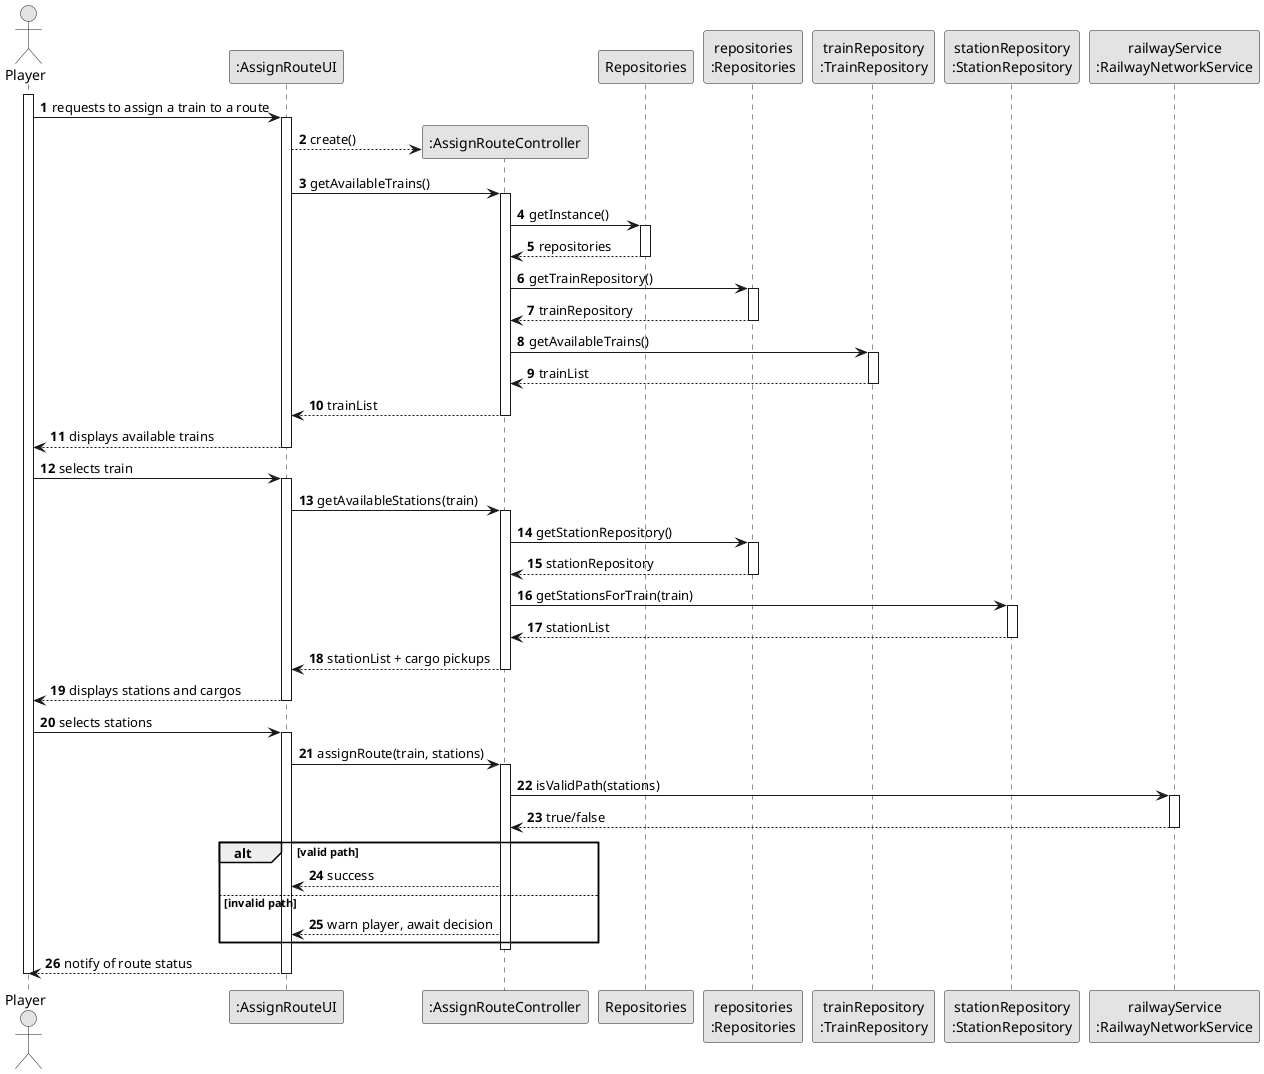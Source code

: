 @startuml
skinparam monochrome true
skinparam packageStyle rectangle
skinparam shadowing false

autonumber

actor "Player" as PLAYER
participant ":AssignRouteUI" as UI
participant ":AssignRouteController" as CTRL
participant "Repositories" as REPOS
participant "repositories\n:Repositories" as REPOS_SINGLETON
participant "trainRepository\n:TrainRepository" as TRAIN_REPO
participant "stationRepository\n:StationRepository" as STATION_REPO
participant "railwayService\n:RailwayNetworkService" as RAILWAY_SERVICE

activate PLAYER

    PLAYER -> UI : requests to assign a train to a route
    activate UI

        UI --> CTRL** : create()

        UI -> CTRL : getAvailableTrains()
        activate CTRL

            CTRL -> REPOS : getInstance()
            activate REPOS
                REPOS --> CTRL : repositories
            deactivate REPOS

            CTRL -> REPOS_SINGLETON : getTrainRepository()
            activate REPOS_SINGLETON
                REPOS_SINGLETON --> CTRL : trainRepository
            deactivate REPOS_SINGLETON

            CTRL -> TRAIN_REPO : getAvailableTrains()
            activate TRAIN_REPO
                TRAIN_REPO --> CTRL : trainList
            deactivate TRAIN_REPO

            CTRL --> UI : trainList
        deactivate CTRL

        UI --> PLAYER : displays available trains
    deactivate UI

    PLAYER -> UI : selects train
    activate UI

        UI -> CTRL : getAvailableStations(train)
        activate CTRL

            CTRL -> REPOS_SINGLETON : getStationRepository()
            activate REPOS_SINGLETON
                REPOS_SINGLETON --> CTRL : stationRepository
            deactivate REPOS_SINGLETON

            CTRL -> STATION_REPO : getStationsForTrain(train)
            activate STATION_REPO
                STATION_REPO --> CTRL : stationList
            deactivate STATION_REPO

            CTRL --> UI : stationList + cargo pickups
        deactivate CTRL

        UI --> PLAYER : displays stations and cargos
    deactivate UI

    PLAYER -> UI : selects stations
    activate UI

        UI -> CTRL : assignRoute(train, stations)
        activate CTRL

            CTRL -> RAILWAY_SERVICE : isValidPath(stations)
            activate RAILWAY_SERVICE

                RAILWAY_SERVICE --> CTRL : true/false
            deactivate RAILWAY_SERVICE

            alt valid path
                CTRL --> UI : success
            else invalid path
                CTRL --> UI : warn player, await decision
            end

        deactivate CTRL

        UI --> PLAYER : notify of route status
    deactivate UI

deactivate PLAYER

@enduml

